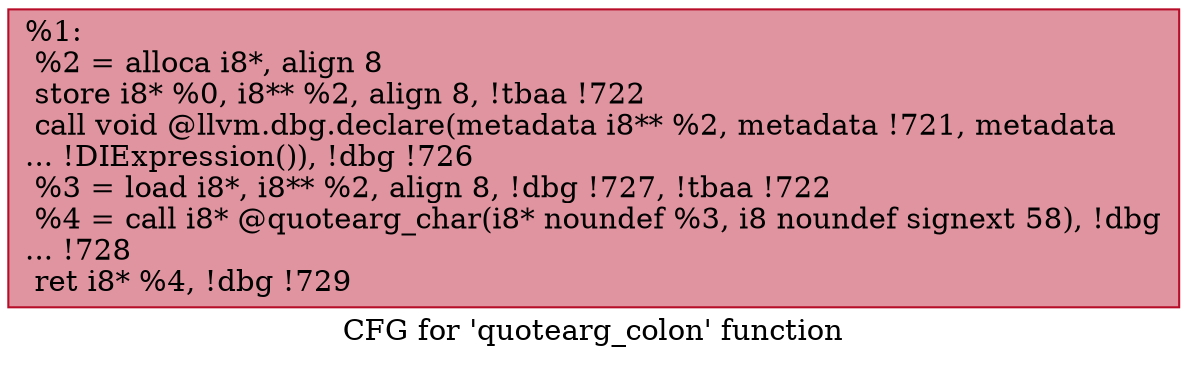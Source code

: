 digraph "CFG for 'quotearg_colon' function" {
	label="CFG for 'quotearg_colon' function";

	Node0x25f0db0 [shape=record,color="#b70d28ff", style=filled, fillcolor="#b70d2870",label="{%1:\l  %2 = alloca i8*, align 8\l  store i8* %0, i8** %2, align 8, !tbaa !722\l  call void @llvm.dbg.declare(metadata i8** %2, metadata !721, metadata\l... !DIExpression()), !dbg !726\l  %3 = load i8*, i8** %2, align 8, !dbg !727, !tbaa !722\l  %4 = call i8* @quotearg_char(i8* noundef %3, i8 noundef signext 58), !dbg\l... !728\l  ret i8* %4, !dbg !729\l}"];
}
